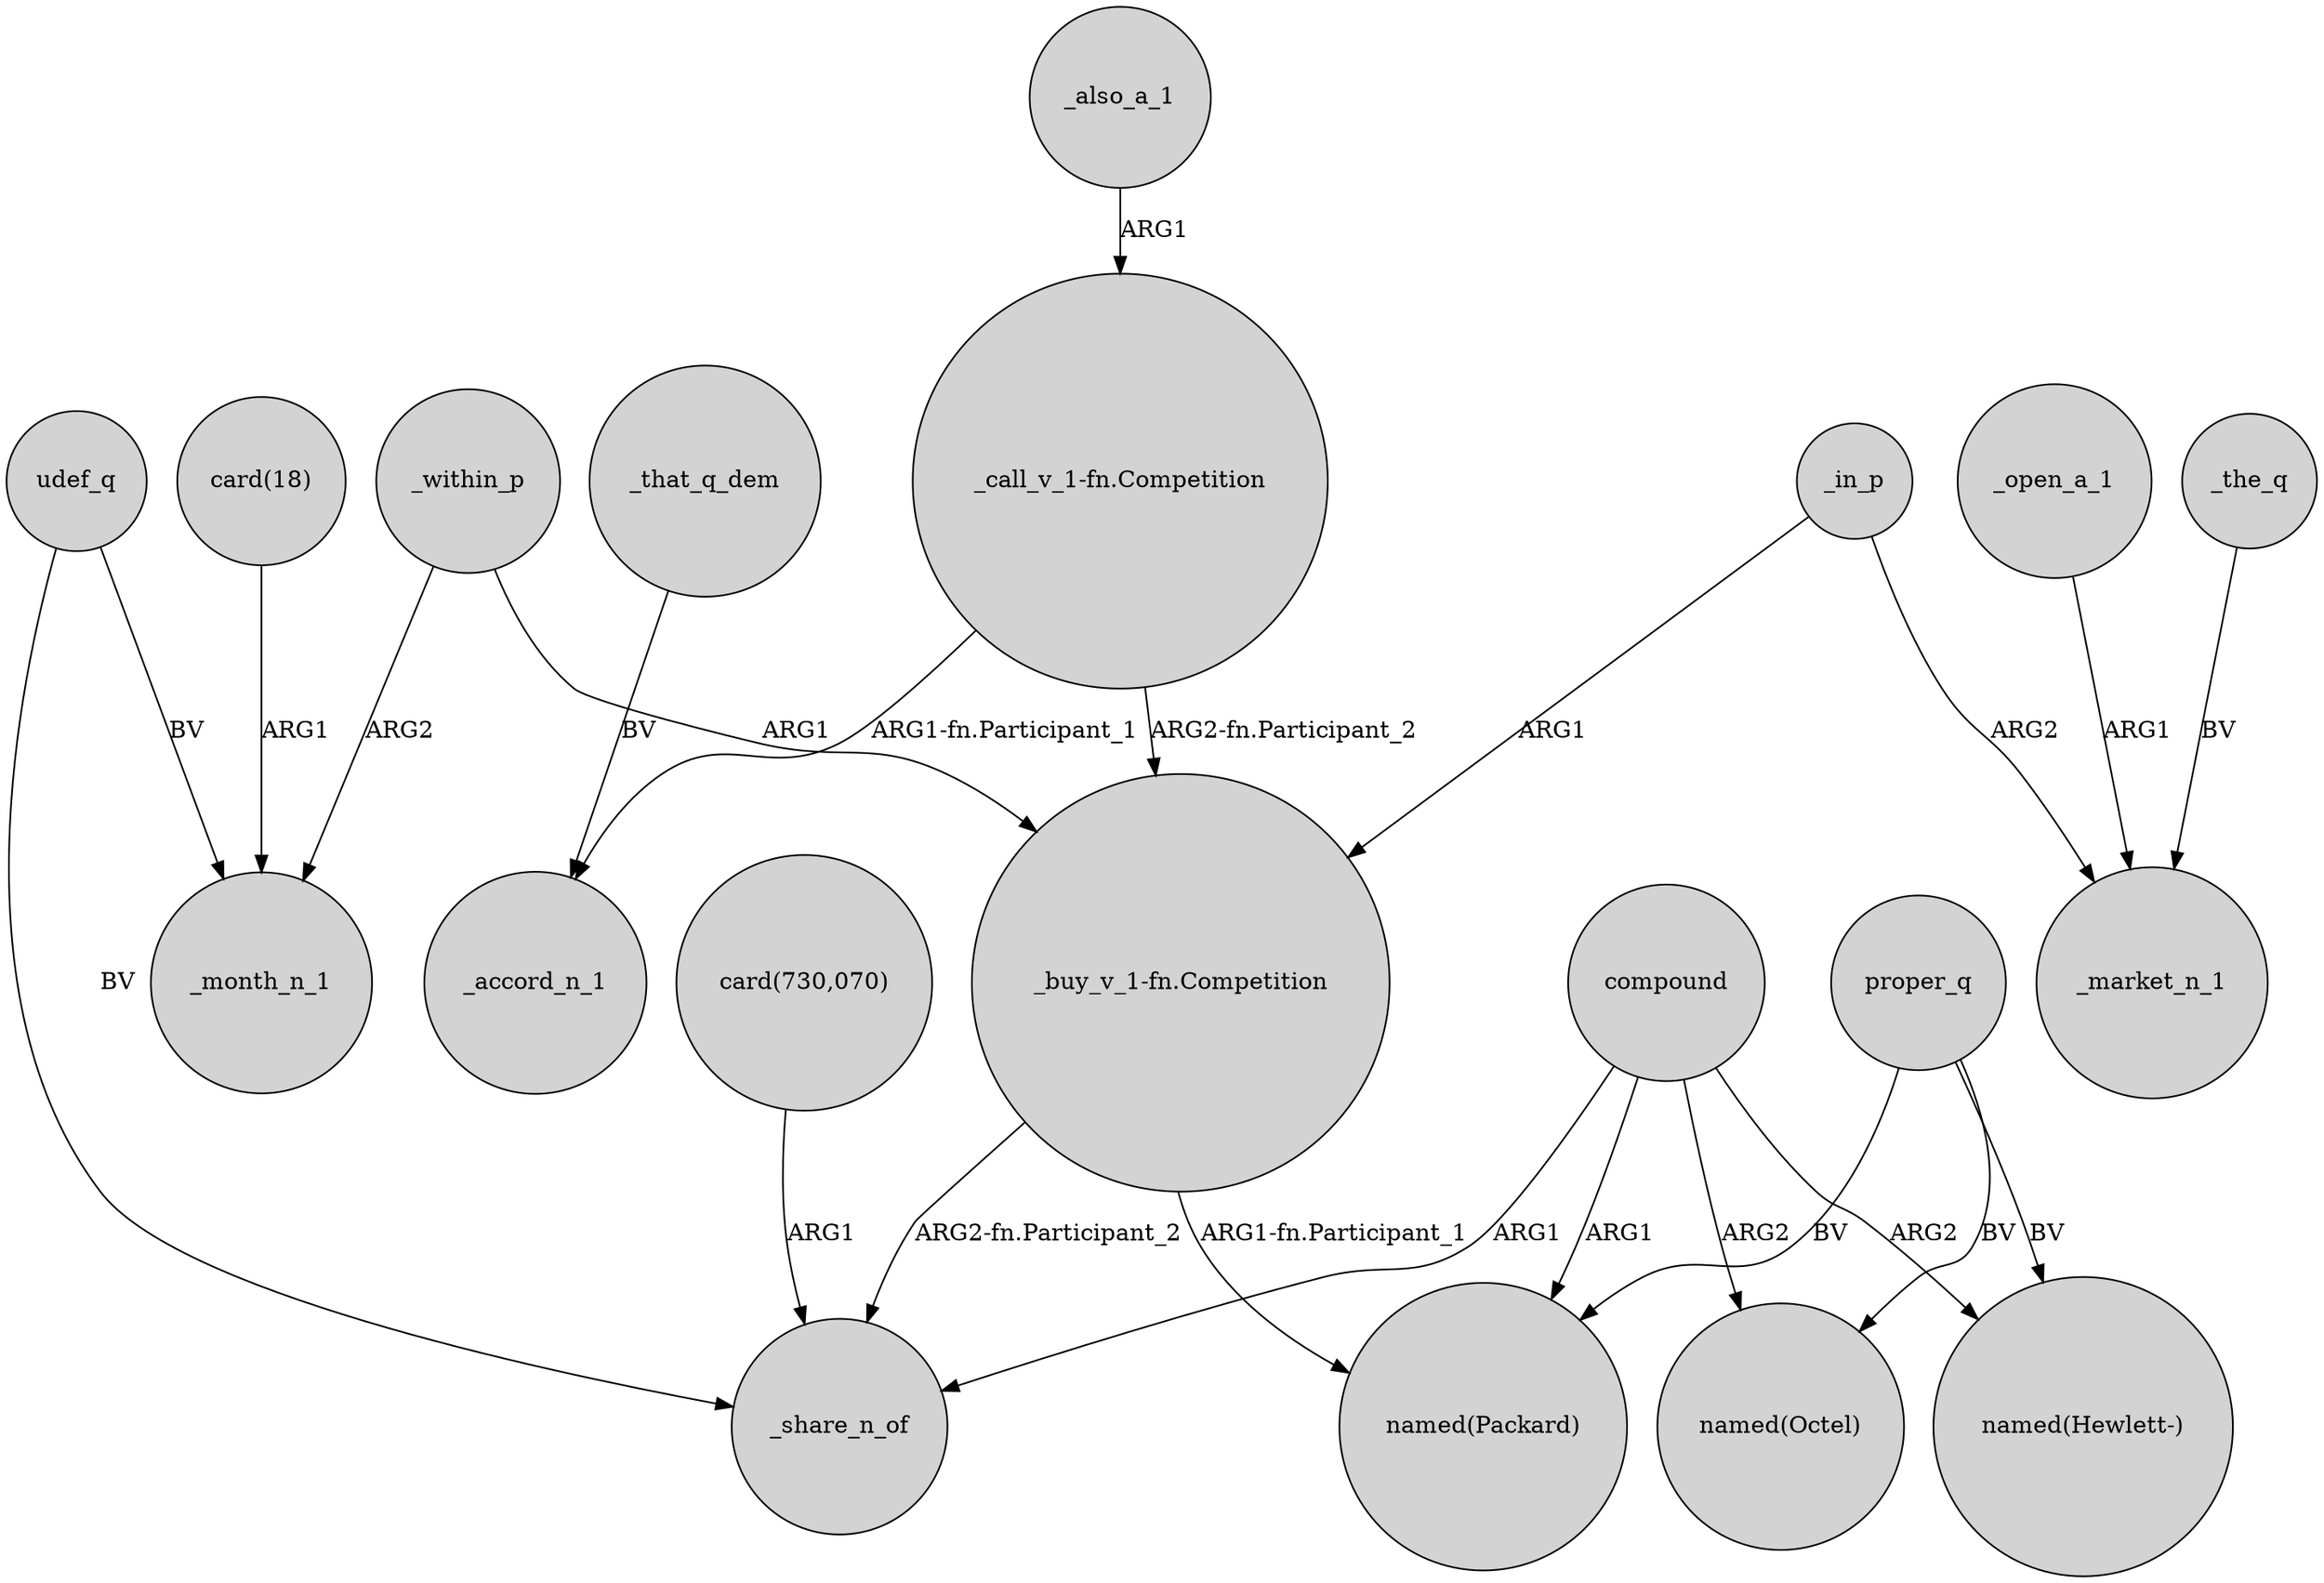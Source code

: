 digraph {
	node [shape=circle style=filled]
	"_call_v_1-fn.Competition" -> _accord_n_1 [label="ARG1-fn.Participant_1"]
	udef_q -> _month_n_1 [label=BV]
	"_buy_v_1-fn.Competition" -> _share_n_of [label="ARG2-fn.Participant_2"]
	_that_q_dem -> _accord_n_1 [label=BV]
	proper_q -> "named(Hewlett-)" [label=BV]
	compound -> _share_n_of [label=ARG1]
	_also_a_1 -> "_call_v_1-fn.Competition" [label=ARG1]
	_open_a_1 -> _market_n_1 [label=ARG1]
	"card(730,070)" -> _share_n_of [label=ARG1]
	_in_p -> "_buy_v_1-fn.Competition" [label=ARG1]
	_within_p -> "_buy_v_1-fn.Competition" [label=ARG1]
	_the_q -> _market_n_1 [label=BV]
	"_call_v_1-fn.Competition" -> "_buy_v_1-fn.Competition" [label="ARG2-fn.Participant_2"]
	proper_q -> "named(Packard)" [label=BV]
	"_buy_v_1-fn.Competition" -> "named(Packard)" [label="ARG1-fn.Participant_1"]
	_in_p -> _market_n_1 [label=ARG2]
	compound -> "named(Packard)" [label=ARG1]
	udef_q -> _share_n_of [label=BV]
	_within_p -> _month_n_1 [label=ARG2]
	"card(18)" -> _month_n_1 [label=ARG1]
	compound -> "named(Hewlett-)" [label=ARG2]
	proper_q -> "named(Octel)" [label=BV]
	compound -> "named(Octel)" [label=ARG2]
}
